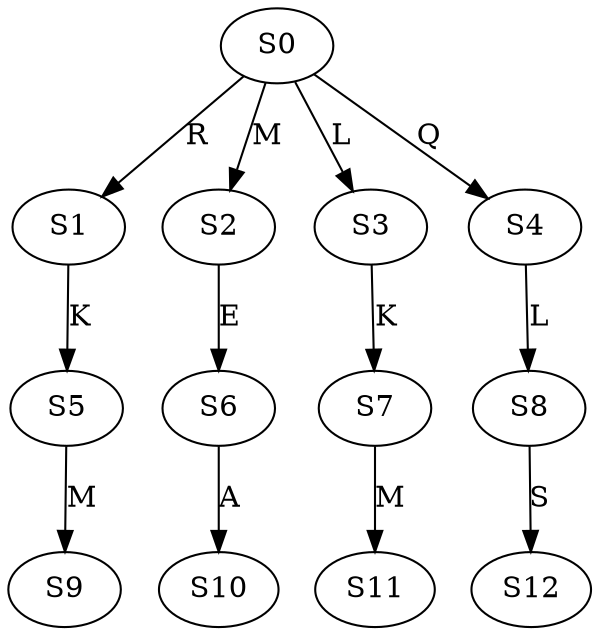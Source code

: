 strict digraph  {
	S0 -> S1 [ label = R ];
	S0 -> S2 [ label = M ];
	S0 -> S3 [ label = L ];
	S0 -> S4 [ label = Q ];
	S1 -> S5 [ label = K ];
	S2 -> S6 [ label = E ];
	S3 -> S7 [ label = K ];
	S4 -> S8 [ label = L ];
	S5 -> S9 [ label = M ];
	S6 -> S10 [ label = A ];
	S7 -> S11 [ label = M ];
	S8 -> S12 [ label = S ];
}
